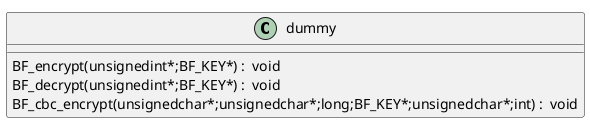 @startuml
!pragma layout smetana
class dummy {
BF_encrypt(unsignedint*;BF_KEY*) :  void  [[[./../../.././qc/crypto/bf/bf_enc.c.html#363]]]
BF_decrypt(unsignedint*;BF_KEY*) :  void  [[[./../../.././qc/crypto/bf/bf_enc.c.html#402]]]
BF_cbc_encrypt(unsignedchar*;unsignedchar*;long;BF_KEY*;unsignedchar*;int) :  void  [[[./../../.././qc/crypto/bf/bf_enc.c.html#441]]]
} 
@enduml
